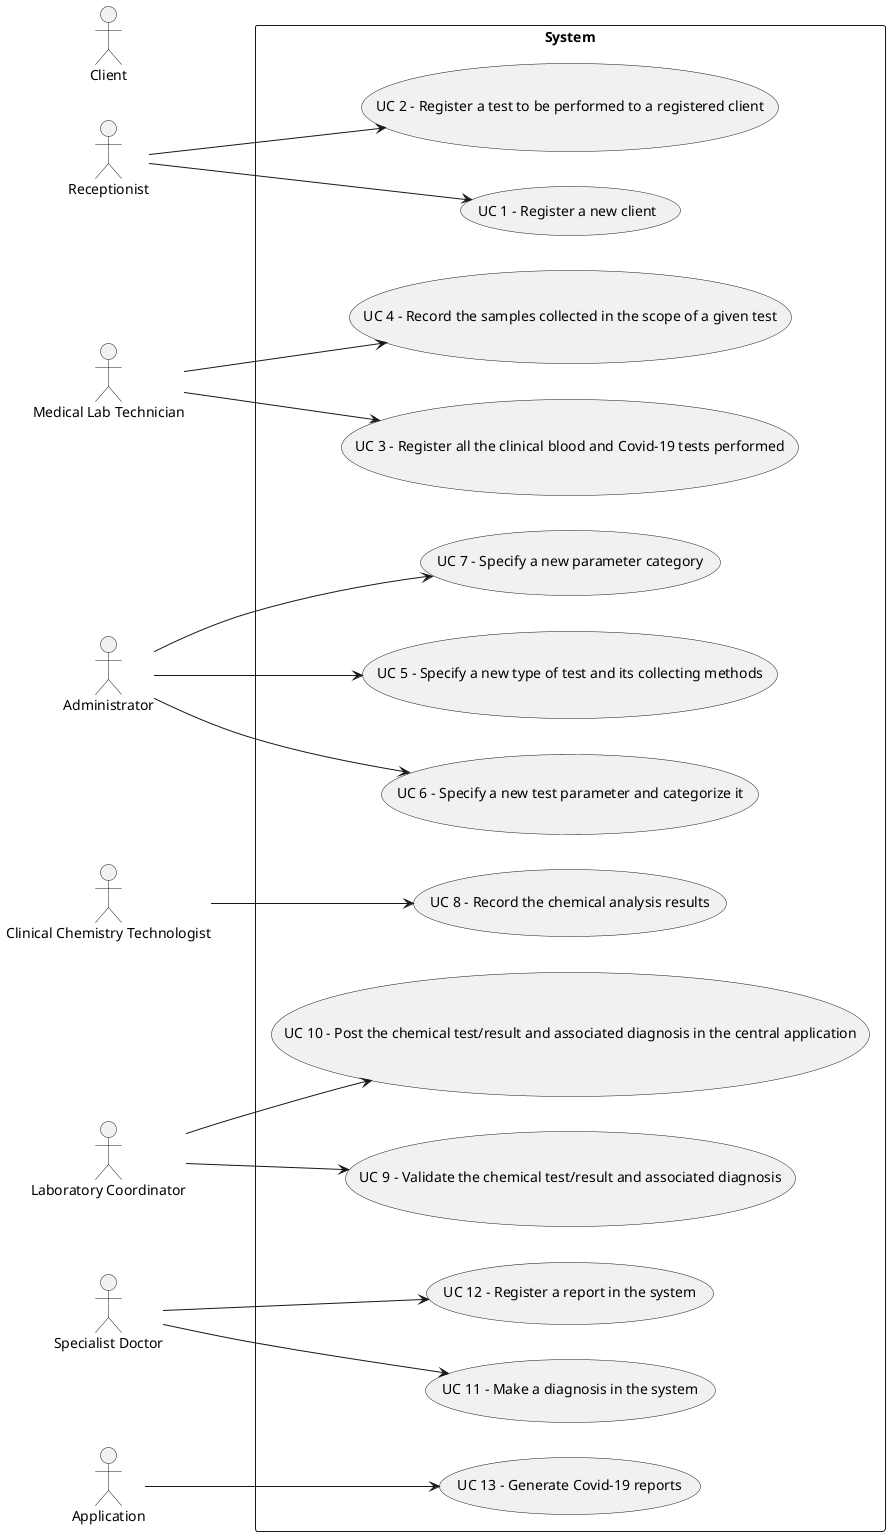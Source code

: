 @startuml

left to right direction
skinparam packageStyle rectangle
actor Receptionist
actor "Medical Lab Technician" as MLT
actor Administrator
actor "Clinical Chemistry Technologist" as CCT
actor "Laboratory Coordinator" as LC
actor "Specialist Doctor" as SD
actor Client
actor Application



rectangle System {
Receptionist --> (UC 1 - Register a new client)
Receptionist --> (UC 2 - Register a test to be performed to a registered client)
MLT --> (UC 3 - Register all the clinical blood and Covid-19 tests performed)
MLT --> (UC 4 - Record the samples collected in the scope of a given test)
CCT --> (UC 8 - Record the chemical analysis results)
Administrator --> (UC 5 - Specify a new type of test and its collecting methods)
Administrator --> (UC 6 - Specify a new test parameter and categorize it)
Administrator --> (UC 7 - Specify a new parameter category)
SD --> (UC 11 - Make a diagnosis in the system)
SD --> (UC 12 - Register a report in the system)
LC --> (UC 9 - Validate the chemical test/result and associated diagnosis)
LC --> (UC 10 - Post the chemical test/result and associated diagnosis in the central application)
Application --> (UC 13 - Generate Covid-19 reports)
}


@enduml